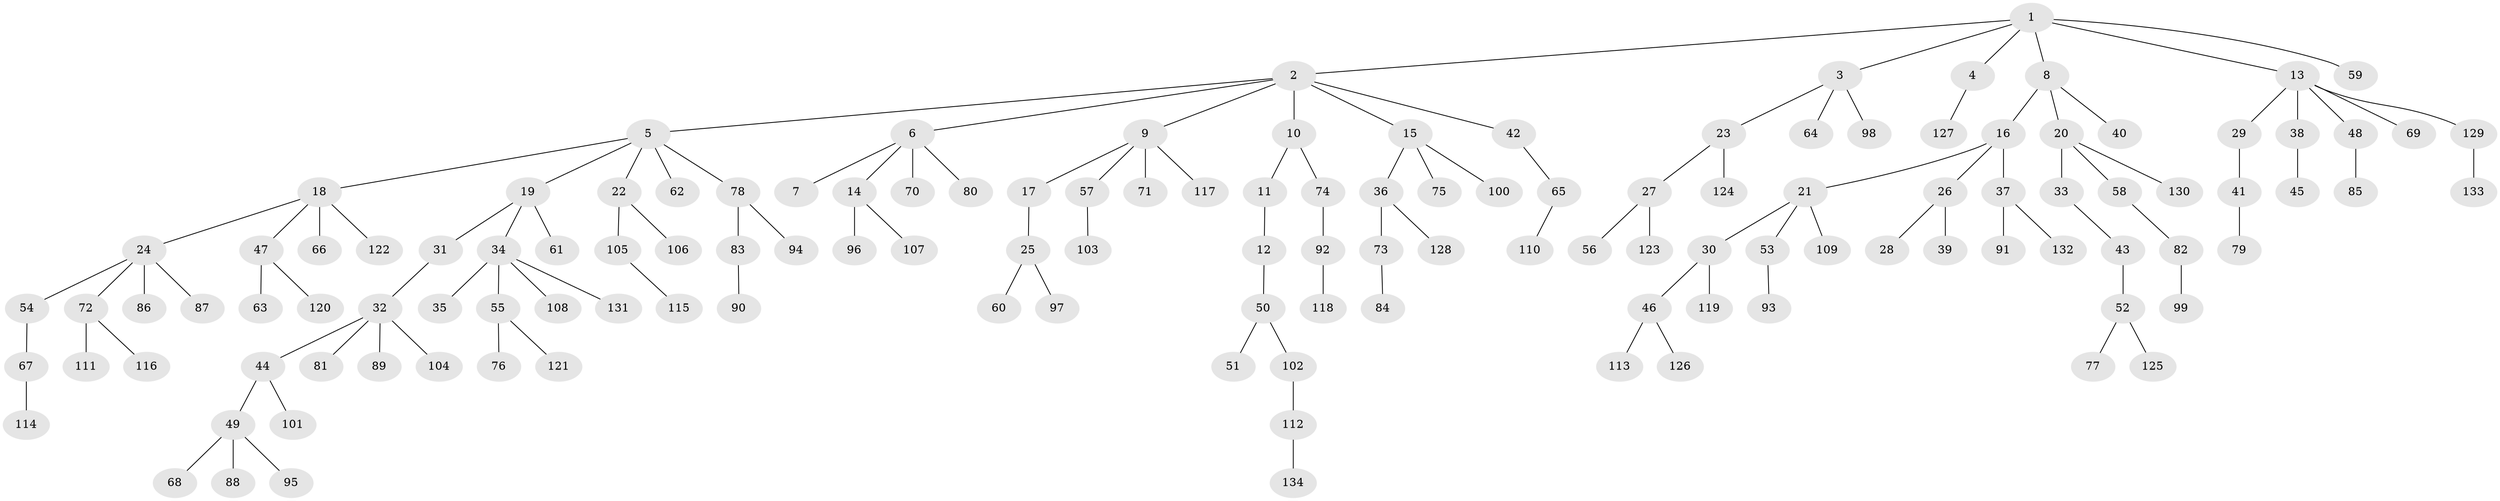 // Generated by graph-tools (version 1.1) at 2025/02/03/09/25 03:02:27]
// undirected, 134 vertices, 133 edges
graph export_dot {
graph [start="1"]
  node [color=gray90,style=filled];
  1;
  2;
  3;
  4;
  5;
  6;
  7;
  8;
  9;
  10;
  11;
  12;
  13;
  14;
  15;
  16;
  17;
  18;
  19;
  20;
  21;
  22;
  23;
  24;
  25;
  26;
  27;
  28;
  29;
  30;
  31;
  32;
  33;
  34;
  35;
  36;
  37;
  38;
  39;
  40;
  41;
  42;
  43;
  44;
  45;
  46;
  47;
  48;
  49;
  50;
  51;
  52;
  53;
  54;
  55;
  56;
  57;
  58;
  59;
  60;
  61;
  62;
  63;
  64;
  65;
  66;
  67;
  68;
  69;
  70;
  71;
  72;
  73;
  74;
  75;
  76;
  77;
  78;
  79;
  80;
  81;
  82;
  83;
  84;
  85;
  86;
  87;
  88;
  89;
  90;
  91;
  92;
  93;
  94;
  95;
  96;
  97;
  98;
  99;
  100;
  101;
  102;
  103;
  104;
  105;
  106;
  107;
  108;
  109;
  110;
  111;
  112;
  113;
  114;
  115;
  116;
  117;
  118;
  119;
  120;
  121;
  122;
  123;
  124;
  125;
  126;
  127;
  128;
  129;
  130;
  131;
  132;
  133;
  134;
  1 -- 2;
  1 -- 3;
  1 -- 4;
  1 -- 8;
  1 -- 13;
  1 -- 59;
  2 -- 5;
  2 -- 6;
  2 -- 9;
  2 -- 10;
  2 -- 15;
  2 -- 42;
  3 -- 23;
  3 -- 64;
  3 -- 98;
  4 -- 127;
  5 -- 18;
  5 -- 19;
  5 -- 22;
  5 -- 62;
  5 -- 78;
  6 -- 7;
  6 -- 14;
  6 -- 70;
  6 -- 80;
  8 -- 16;
  8 -- 20;
  8 -- 40;
  9 -- 17;
  9 -- 57;
  9 -- 71;
  9 -- 117;
  10 -- 11;
  10 -- 74;
  11 -- 12;
  12 -- 50;
  13 -- 29;
  13 -- 38;
  13 -- 48;
  13 -- 69;
  13 -- 129;
  14 -- 96;
  14 -- 107;
  15 -- 36;
  15 -- 75;
  15 -- 100;
  16 -- 21;
  16 -- 26;
  16 -- 37;
  17 -- 25;
  18 -- 24;
  18 -- 47;
  18 -- 66;
  18 -- 122;
  19 -- 31;
  19 -- 34;
  19 -- 61;
  20 -- 33;
  20 -- 58;
  20 -- 130;
  21 -- 30;
  21 -- 53;
  21 -- 109;
  22 -- 105;
  22 -- 106;
  23 -- 27;
  23 -- 124;
  24 -- 54;
  24 -- 72;
  24 -- 86;
  24 -- 87;
  25 -- 60;
  25 -- 97;
  26 -- 28;
  26 -- 39;
  27 -- 56;
  27 -- 123;
  29 -- 41;
  30 -- 46;
  30 -- 119;
  31 -- 32;
  32 -- 44;
  32 -- 81;
  32 -- 89;
  32 -- 104;
  33 -- 43;
  34 -- 35;
  34 -- 55;
  34 -- 108;
  34 -- 131;
  36 -- 73;
  36 -- 128;
  37 -- 91;
  37 -- 132;
  38 -- 45;
  41 -- 79;
  42 -- 65;
  43 -- 52;
  44 -- 49;
  44 -- 101;
  46 -- 113;
  46 -- 126;
  47 -- 63;
  47 -- 120;
  48 -- 85;
  49 -- 68;
  49 -- 88;
  49 -- 95;
  50 -- 51;
  50 -- 102;
  52 -- 77;
  52 -- 125;
  53 -- 93;
  54 -- 67;
  55 -- 76;
  55 -- 121;
  57 -- 103;
  58 -- 82;
  65 -- 110;
  67 -- 114;
  72 -- 111;
  72 -- 116;
  73 -- 84;
  74 -- 92;
  78 -- 83;
  78 -- 94;
  82 -- 99;
  83 -- 90;
  92 -- 118;
  102 -- 112;
  105 -- 115;
  112 -- 134;
  129 -- 133;
}
